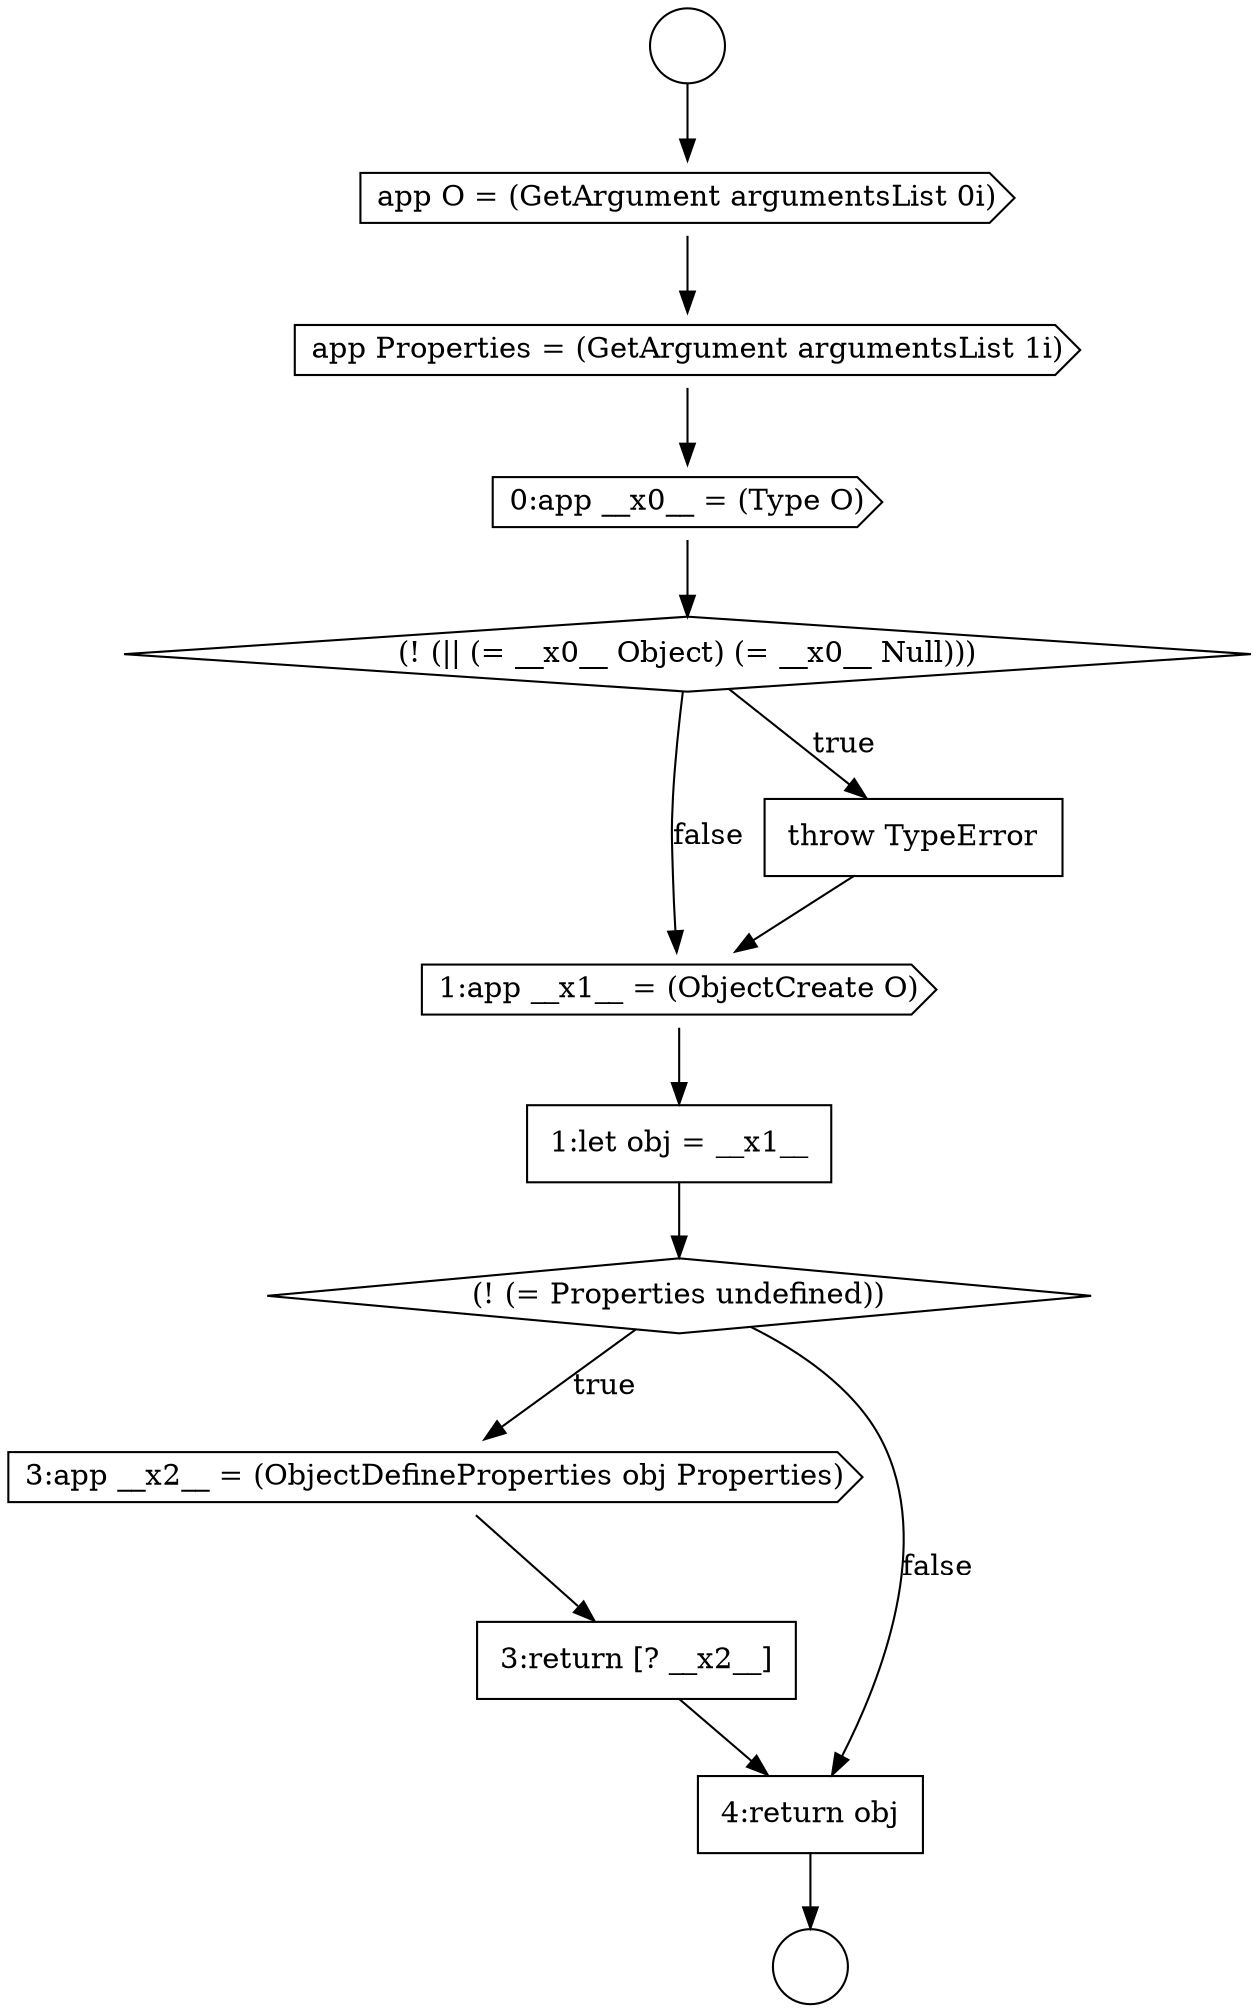 digraph {
  node10305 [shape=diamond, label=<<font color="black">(! (|| (= __x0__ Object) (= __x0__ Null)))</font>> color="black" fillcolor="white" style=filled]
  node10309 [shape=diamond, label=<<font color="black">(! (= Properties undefined))</font>> color="black" fillcolor="white" style=filled]
  node10303 [shape=cds, label=<<font color="black">app Properties = (GetArgument argumentsList 1i)</font>> color="black" fillcolor="white" style=filled]
  node10310 [shape=cds, label=<<font color="black">3:app __x2__ = (ObjectDefineProperties obj Properties)</font>> color="black" fillcolor="white" style=filled]
  node10301 [shape=circle label=" " color="black" fillcolor="white" style=filled]
  node10311 [shape=none, margin=0, label=<<font color="black">
    <table border="0" cellborder="1" cellspacing="0" cellpadding="10">
      <tr><td align="left">3:return [? __x2__]</td></tr>
    </table>
  </font>> color="black" fillcolor="white" style=filled]
  node10307 [shape=cds, label=<<font color="black">1:app __x1__ = (ObjectCreate O)</font>> color="black" fillcolor="white" style=filled]
  node10300 [shape=circle label=" " color="black" fillcolor="white" style=filled]
  node10312 [shape=none, margin=0, label=<<font color="black">
    <table border="0" cellborder="1" cellspacing="0" cellpadding="10">
      <tr><td align="left">4:return obj</td></tr>
    </table>
  </font>> color="black" fillcolor="white" style=filled]
  node10306 [shape=none, margin=0, label=<<font color="black">
    <table border="0" cellborder="1" cellspacing="0" cellpadding="10">
      <tr><td align="left">throw TypeError</td></tr>
    </table>
  </font>> color="black" fillcolor="white" style=filled]
  node10302 [shape=cds, label=<<font color="black">app O = (GetArgument argumentsList 0i)</font>> color="black" fillcolor="white" style=filled]
  node10308 [shape=none, margin=0, label=<<font color="black">
    <table border="0" cellborder="1" cellspacing="0" cellpadding="10">
      <tr><td align="left">1:let obj = __x1__</td></tr>
    </table>
  </font>> color="black" fillcolor="white" style=filled]
  node10304 [shape=cds, label=<<font color="black">0:app __x0__ = (Type O)</font>> color="black" fillcolor="white" style=filled]
  node10310 -> node10311 [ color="black"]
  node10302 -> node10303 [ color="black"]
  node10307 -> node10308 [ color="black"]
  node10312 -> node10301 [ color="black"]
  node10305 -> node10306 [label=<<font color="black">true</font>> color="black"]
  node10305 -> node10307 [label=<<font color="black">false</font>> color="black"]
  node10303 -> node10304 [ color="black"]
  node10300 -> node10302 [ color="black"]
  node10308 -> node10309 [ color="black"]
  node10304 -> node10305 [ color="black"]
  node10306 -> node10307 [ color="black"]
  node10311 -> node10312 [ color="black"]
  node10309 -> node10310 [label=<<font color="black">true</font>> color="black"]
  node10309 -> node10312 [label=<<font color="black">false</font>> color="black"]
}
